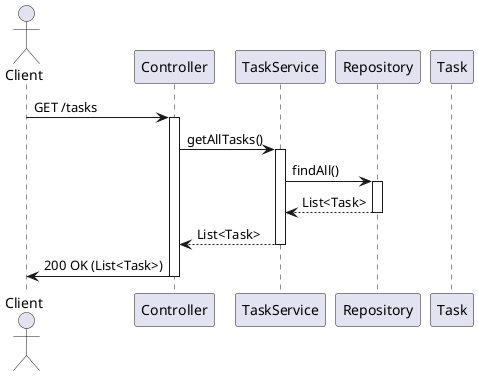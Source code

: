 @startuml
actor Client
participant "Controller" as C
participant "TaskService" as S
participant "Repository" as R
participant "Task" as T

Client -> C: GET /tasks
activate C
C -> S: getAllTasks()
activate S
S -> R: findAll()
activate R
R --> S: List<Task>
deactivate R
S --> C: List<Task>
deactivate S
C -> Client: 200 OK (List<Task>)
deactivate C
@enduml
